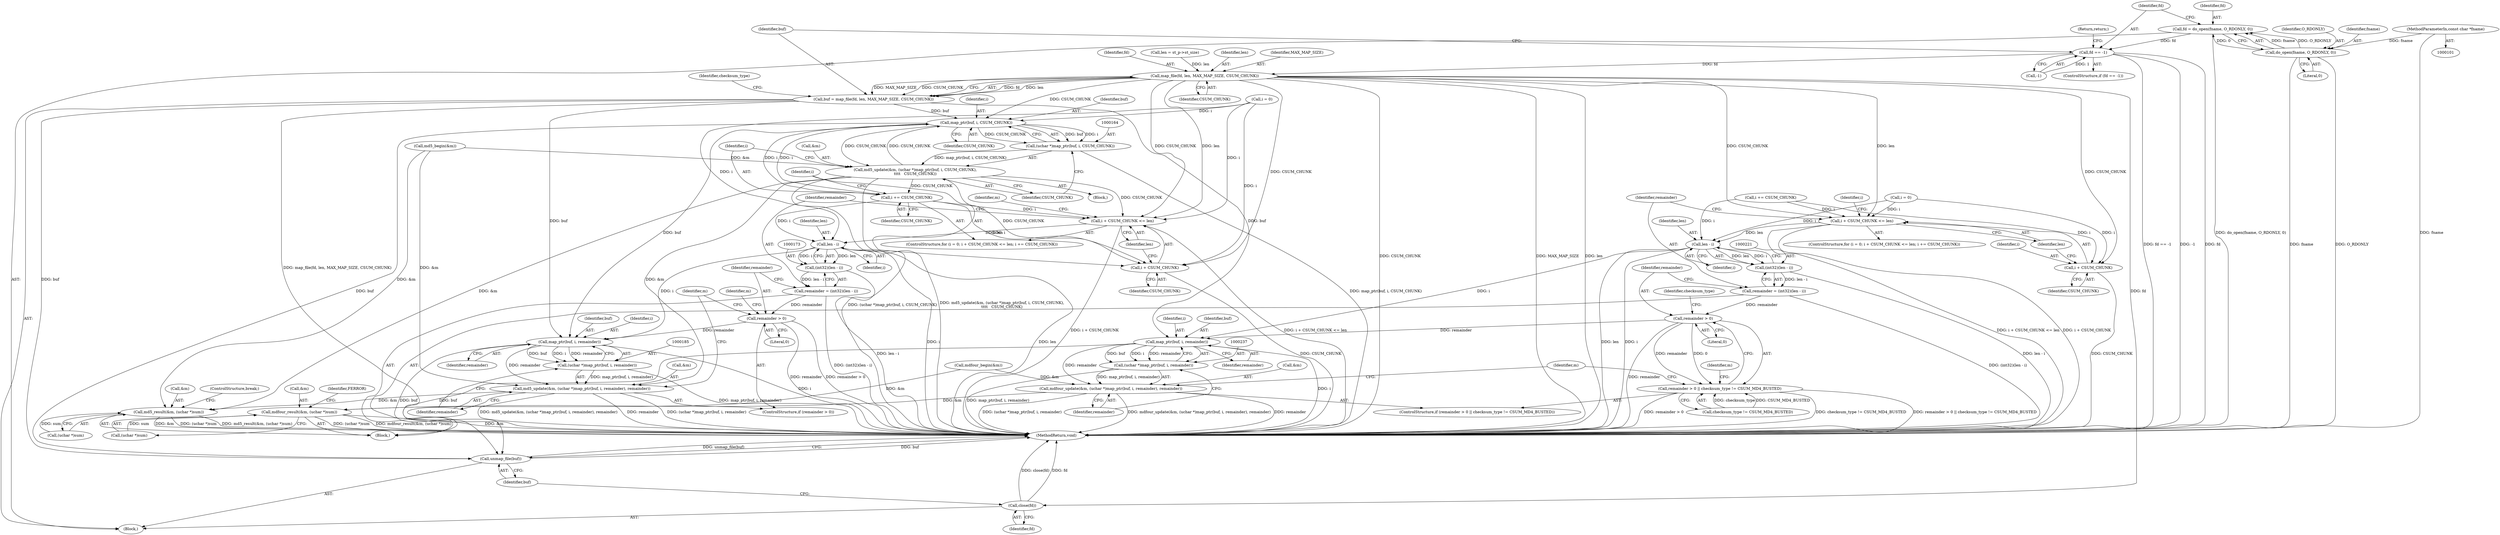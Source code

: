 digraph "0_samba_7b8a4ecd6ff9cdf4e5d3850ebf822f1e989255b3_0@API" {
"1000121" [label="(Call,fd = do_open(fname, O_RDONLY, 0))"];
"1000123" [label="(Call,do_open(fname, O_RDONLY, 0))"];
"1000102" [label="(MethodParameterIn,const char *fname)"];
"1000128" [label="(Call,fd == -1)"];
"1000135" [label="(Call,map_file(fd, len, MAX_MAP_SIZE, CSUM_CHUNK))"];
"1000133" [label="(Call,buf = map_file(fd, len, MAX_MAP_SIZE, CSUM_CHUNK))"];
"1000165" [label="(Call,map_ptr(buf, i, CSUM_CHUNK))"];
"1000156" [label="(Call,i += CSUM_CHUNK)"];
"1000151" [label="(Call,i + CSUM_CHUNK <= len)"];
"1000174" [label="(Call,len - i)"];
"1000172" [label="(Call,(int32)(len - i))"];
"1000170" [label="(Call,remainder = (int32)(len - i))"];
"1000178" [label="(Call,remainder > 0)"];
"1000186" [label="(Call,map_ptr(buf, i, remainder))"];
"1000184" [label="(Call,(uchar *)map_ptr(buf, i, remainder))"];
"1000181" [label="(Call,md5_update(&m, (uchar *)map_ptr(buf, i, remainder), remainder))"];
"1000191" [label="(Call,md5_result(&m, (uchar *)sum))"];
"1000257" [label="(Call,unmap_file(buf))"];
"1000152" [label="(Call,i + CSUM_CHUNK)"];
"1000163" [label="(Call,(uchar *)map_ptr(buf, i, CSUM_CHUNK))"];
"1000160" [label="(Call,md5_update(&m, (uchar *)map_ptr(buf, i, CSUM_CHUNK),\n\t\t\t\t   CSUM_CHUNK))"];
"1000238" [label="(Call,map_ptr(buf, i, remainder))"];
"1000236" [label="(Call,(uchar *)map_ptr(buf, i, remainder))"];
"1000233" [label="(Call,mdfour_update(&m, (uchar *)map_ptr(buf, i, remainder), remainder))"];
"1000243" [label="(Call,mdfour_result(&m, (uchar *)sum))"];
"1000209" [label="(Call,i + CSUM_CHUNK <= len)"];
"1000222" [label="(Call,len - i)"];
"1000220" [label="(Call,(int32)(len - i))"];
"1000218" [label="(Call,remainder = (int32)(len - i))"];
"1000227" [label="(Call,remainder > 0)"];
"1000226" [label="(Call,remainder > 0 || checksum_type != CSUM_MD4_BUSTED)"];
"1000210" [label="(Call,i + CSUM_CHUNK)"];
"1000255" [label="(Call,close(fd))"];
"1000135" [label="(Call,map_file(fd, len, MAX_MAP_SIZE, CSUM_CHUNK))"];
"1000219" [label="(Identifier,remainder)"];
"1000163" [label="(Call,(uchar *)map_ptr(buf, i, CSUM_CHUNK))"];
"1000156" [label="(Call,i += CSUM_CHUNK)"];
"1000191" [label="(Call,md5_result(&m, (uchar *)sum))"];
"1000245" [label="(Identifier,m)"];
"1000161" [label="(Call,&m)"];
"1000257" [label="(Call,unmap_file(buf))"];
"1000250" [label="(Identifier,FERROR)"];
"1000213" [label="(Identifier,len)"];
"1000176" [label="(Identifier,i)"];
"1000179" [label="(Identifier,remainder)"];
"1000192" [label="(Call,&m)"];
"1000125" [label="(Identifier,O_RDONLY)"];
"1000229" [label="(Literal,0)"];
"1000165" [label="(Call,map_ptr(buf, i, CSUM_CHUNK))"];
"1000154" [label="(Identifier,CSUM_CHUNK)"];
"1000134" [label="(Identifier,buf)"];
"1000239" [label="(Identifier,buf)"];
"1000230" [label="(Call,checksum_type != CSUM_MD4_BUSTED)"];
"1000172" [label="(Call,(int32)(len - i))"];
"1000222" [label="(Call,len - i)"];
"1000186" [label="(Call,map_ptr(buf, i, remainder))"];
"1000147" [label="(ControlStructure,for (i = 0; i + CSUM_CHUNK <= len; i += CSUM_CHUNK))"];
"1000183" [label="(Identifier,m)"];
"1000212" [label="(Identifier,CSUM_CHUNK)"];
"1000228" [label="(Identifier,remainder)"];
"1000123" [label="(Call,do_open(fname, O_RDONLY, 0))"];
"1000166" [label="(Identifier,buf)"];
"1000243" [label="(Call,mdfour_result(&m, (uchar *)sum))"];
"1000142" [label="(Block,)"];
"1000127" [label="(ControlStructure,if (fd == -1))"];
"1000132" [label="(Return,return;)"];
"1000177" [label="(ControlStructure,if (remainder > 0))"];
"1000148" [label="(Call,i = 0)"];
"1000211" [label="(Identifier,i)"];
"1000170" [label="(Call,remainder = (int32)(len - i))"];
"1000236" [label="(Call,(uchar *)map_ptr(buf, i, remainder))"];
"1000167" [label="(Identifier,i)"];
"1000205" [label="(ControlStructure,for (i = 0; i + CSUM_CHUNK <= len; i += CSUM_CHUNK))"];
"1000174" [label="(Call,len - i)"];
"1000184" [label="(Call,(uchar *)map_ptr(buf, i, remainder))"];
"1000190" [label="(Identifier,remainder)"];
"1000182" [label="(Call,&m)"];
"1000141" [label="(Identifier,checksum_type)"];
"1000233" [label="(Call,mdfour_update(&m, (uchar *)map_ptr(buf, i, remainder), remainder))"];
"1000151" [label="(Call,i + CSUM_CHUNK <= len)"];
"1000126" [label="(Literal,0)"];
"1000259" [label="(MethodReturn,void)"];
"1000139" [label="(Identifier,CSUM_CHUNK)"];
"1000244" [label="(Call,&m)"];
"1000235" [label="(Identifier,m)"];
"1000231" [label="(Identifier,checksum_type)"];
"1000160" [label="(Call,md5_update(&m, (uchar *)map_ptr(buf, i, CSUM_CHUNK),\n\t\t\t\t   CSUM_CHUNK))"];
"1000240" [label="(Identifier,i)"];
"1000157" [label="(Identifier,i)"];
"1000224" [label="(Identifier,i)"];
"1000138" [label="(Identifier,MAX_MAP_SIZE)"];
"1000129" [label="(Identifier,fd)"];
"1000128" [label="(Call,fd == -1)"];
"1000158" [label="(Identifier,CSUM_CHUNK)"];
"1000225" [label="(ControlStructure,if (remainder > 0 || checksum_type != CSUM_MD4_BUSTED))"];
"1000187" [label="(Identifier,buf)"];
"1000215" [label="(Identifier,i)"];
"1000122" [label="(Identifier,fd)"];
"1000130" [label="(Call,-1)"];
"1000169" [label="(Identifier,CSUM_CHUNK)"];
"1000189" [label="(Identifier,remainder)"];
"1000136" [label="(Identifier,fd)"];
"1000109" [label="(Call,len = st_p->st_size)"];
"1000209" [label="(Call,i + CSUM_CHUNK <= len)"];
"1000256" [label="(Identifier,fd)"];
"1000168" [label="(Identifier,CSUM_CHUNK)"];
"1000188" [label="(Identifier,i)"];
"1000181" [label="(Call,md5_update(&m, (uchar *)map_ptr(buf, i, remainder), remainder))"];
"1000159" [label="(Block,)"];
"1000206" [label="(Call,i = 0)"];
"1000121" [label="(Call,fd = do_open(fname, O_RDONLY, 0))"];
"1000220" [label="(Call,(int32)(len - i))"];
"1000153" [label="(Identifier,i)"];
"1000218" [label="(Call,remainder = (int32)(len - i))"];
"1000180" [label="(Literal,0)"];
"1000223" [label="(Identifier,len)"];
"1000144" [label="(Call,md5_begin(&m))"];
"1000137" [label="(Identifier,len)"];
"1000234" [label="(Call,&m)"];
"1000124" [label="(Identifier,fname)"];
"1000202" [label="(Call,mdfour_begin(&m))"];
"1000246" [label="(Call,(uchar *)sum)"];
"1000197" [label="(ControlStructure,break;)"];
"1000175" [label="(Identifier,len)"];
"1000162" [label="(Identifier,m)"];
"1000155" [label="(Identifier,len)"];
"1000194" [label="(Call,(uchar *)sum)"];
"1000214" [label="(Call,i += CSUM_CHUNK)"];
"1000242" [label="(Identifier,remainder)"];
"1000210" [label="(Call,i + CSUM_CHUNK)"];
"1000258" [label="(Identifier,buf)"];
"1000133" [label="(Call,buf = map_file(fd, len, MAX_MAP_SIZE, CSUM_CHUNK))"];
"1000102" [label="(MethodParameterIn,const char *fname)"];
"1000178" [label="(Call,remainder > 0)"];
"1000241" [label="(Identifier,remainder)"];
"1000238" [label="(Call,map_ptr(buf, i, remainder))"];
"1000227" [label="(Call,remainder > 0)"];
"1000105" [label="(Block,)"];
"1000193" [label="(Identifier,m)"];
"1000152" [label="(Call,i + CSUM_CHUNK)"];
"1000226" [label="(Call,remainder > 0 || checksum_type != CSUM_MD4_BUSTED)"];
"1000171" [label="(Identifier,remainder)"];
"1000255" [label="(Call,close(fd))"];
"1000121" -> "1000105"  [label="AST: "];
"1000121" -> "1000123"  [label="CFG: "];
"1000122" -> "1000121"  [label="AST: "];
"1000123" -> "1000121"  [label="AST: "];
"1000129" -> "1000121"  [label="CFG: "];
"1000121" -> "1000259"  [label="DDG: do_open(fname, O_RDONLY, 0)"];
"1000123" -> "1000121"  [label="DDG: fname"];
"1000123" -> "1000121"  [label="DDG: O_RDONLY"];
"1000123" -> "1000121"  [label="DDG: 0"];
"1000121" -> "1000128"  [label="DDG: fd"];
"1000123" -> "1000126"  [label="CFG: "];
"1000124" -> "1000123"  [label="AST: "];
"1000125" -> "1000123"  [label="AST: "];
"1000126" -> "1000123"  [label="AST: "];
"1000123" -> "1000259"  [label="DDG: O_RDONLY"];
"1000123" -> "1000259"  [label="DDG: fname"];
"1000102" -> "1000123"  [label="DDG: fname"];
"1000102" -> "1000101"  [label="AST: "];
"1000102" -> "1000259"  [label="DDG: fname"];
"1000128" -> "1000127"  [label="AST: "];
"1000128" -> "1000130"  [label="CFG: "];
"1000129" -> "1000128"  [label="AST: "];
"1000130" -> "1000128"  [label="AST: "];
"1000132" -> "1000128"  [label="CFG: "];
"1000134" -> "1000128"  [label="CFG: "];
"1000128" -> "1000259"  [label="DDG: -1"];
"1000128" -> "1000259"  [label="DDG: fd"];
"1000128" -> "1000259"  [label="DDG: fd == -1"];
"1000130" -> "1000128"  [label="DDG: 1"];
"1000128" -> "1000135"  [label="DDG: fd"];
"1000135" -> "1000133"  [label="AST: "];
"1000135" -> "1000139"  [label="CFG: "];
"1000136" -> "1000135"  [label="AST: "];
"1000137" -> "1000135"  [label="AST: "];
"1000138" -> "1000135"  [label="AST: "];
"1000139" -> "1000135"  [label="AST: "];
"1000133" -> "1000135"  [label="CFG: "];
"1000135" -> "1000259"  [label="DDG: CSUM_CHUNK"];
"1000135" -> "1000259"  [label="DDG: MAX_MAP_SIZE"];
"1000135" -> "1000259"  [label="DDG: len"];
"1000135" -> "1000133"  [label="DDG: fd"];
"1000135" -> "1000133"  [label="DDG: len"];
"1000135" -> "1000133"  [label="DDG: MAX_MAP_SIZE"];
"1000135" -> "1000133"  [label="DDG: CSUM_CHUNK"];
"1000109" -> "1000135"  [label="DDG: len"];
"1000135" -> "1000151"  [label="DDG: CSUM_CHUNK"];
"1000135" -> "1000151"  [label="DDG: len"];
"1000135" -> "1000152"  [label="DDG: CSUM_CHUNK"];
"1000135" -> "1000165"  [label="DDG: CSUM_CHUNK"];
"1000135" -> "1000209"  [label="DDG: CSUM_CHUNK"];
"1000135" -> "1000209"  [label="DDG: len"];
"1000135" -> "1000210"  [label="DDG: CSUM_CHUNK"];
"1000135" -> "1000255"  [label="DDG: fd"];
"1000133" -> "1000105"  [label="AST: "];
"1000134" -> "1000133"  [label="AST: "];
"1000141" -> "1000133"  [label="CFG: "];
"1000133" -> "1000259"  [label="DDG: map_file(fd, len, MAX_MAP_SIZE, CSUM_CHUNK)"];
"1000133" -> "1000165"  [label="DDG: buf"];
"1000133" -> "1000186"  [label="DDG: buf"];
"1000133" -> "1000238"  [label="DDG: buf"];
"1000133" -> "1000257"  [label="DDG: buf"];
"1000165" -> "1000163"  [label="AST: "];
"1000165" -> "1000168"  [label="CFG: "];
"1000166" -> "1000165"  [label="AST: "];
"1000167" -> "1000165"  [label="AST: "];
"1000168" -> "1000165"  [label="AST: "];
"1000163" -> "1000165"  [label="CFG: "];
"1000165" -> "1000156"  [label="DDG: i"];
"1000165" -> "1000163"  [label="DDG: buf"];
"1000165" -> "1000163"  [label="DDG: i"];
"1000165" -> "1000163"  [label="DDG: CSUM_CHUNK"];
"1000156" -> "1000165"  [label="DDG: i"];
"1000148" -> "1000165"  [label="DDG: i"];
"1000160" -> "1000165"  [label="DDG: CSUM_CHUNK"];
"1000165" -> "1000160"  [label="DDG: CSUM_CHUNK"];
"1000165" -> "1000186"  [label="DDG: buf"];
"1000165" -> "1000257"  [label="DDG: buf"];
"1000156" -> "1000147"  [label="AST: "];
"1000156" -> "1000158"  [label="CFG: "];
"1000157" -> "1000156"  [label="AST: "];
"1000158" -> "1000156"  [label="AST: "];
"1000153" -> "1000156"  [label="CFG: "];
"1000156" -> "1000151"  [label="DDG: i"];
"1000156" -> "1000152"  [label="DDG: i"];
"1000160" -> "1000156"  [label="DDG: CSUM_CHUNK"];
"1000156" -> "1000174"  [label="DDG: i"];
"1000151" -> "1000147"  [label="AST: "];
"1000151" -> "1000155"  [label="CFG: "];
"1000152" -> "1000151"  [label="AST: "];
"1000155" -> "1000151"  [label="AST: "];
"1000162" -> "1000151"  [label="CFG: "];
"1000171" -> "1000151"  [label="CFG: "];
"1000151" -> "1000259"  [label="DDG: i + CSUM_CHUNK <= len"];
"1000151" -> "1000259"  [label="DDG: i + CSUM_CHUNK"];
"1000148" -> "1000151"  [label="DDG: i"];
"1000160" -> "1000151"  [label="DDG: CSUM_CHUNK"];
"1000151" -> "1000174"  [label="DDG: len"];
"1000174" -> "1000172"  [label="AST: "];
"1000174" -> "1000176"  [label="CFG: "];
"1000175" -> "1000174"  [label="AST: "];
"1000176" -> "1000174"  [label="AST: "];
"1000172" -> "1000174"  [label="CFG: "];
"1000174" -> "1000259"  [label="DDG: i"];
"1000174" -> "1000259"  [label="DDG: len"];
"1000174" -> "1000172"  [label="DDG: len"];
"1000174" -> "1000172"  [label="DDG: i"];
"1000148" -> "1000174"  [label="DDG: i"];
"1000174" -> "1000186"  [label="DDG: i"];
"1000172" -> "1000170"  [label="AST: "];
"1000173" -> "1000172"  [label="AST: "];
"1000170" -> "1000172"  [label="CFG: "];
"1000172" -> "1000259"  [label="DDG: len - i"];
"1000172" -> "1000170"  [label="DDG: len - i"];
"1000170" -> "1000142"  [label="AST: "];
"1000171" -> "1000170"  [label="AST: "];
"1000179" -> "1000170"  [label="CFG: "];
"1000170" -> "1000259"  [label="DDG: (int32)(len - i)"];
"1000170" -> "1000178"  [label="DDG: remainder"];
"1000178" -> "1000177"  [label="AST: "];
"1000178" -> "1000180"  [label="CFG: "];
"1000179" -> "1000178"  [label="AST: "];
"1000180" -> "1000178"  [label="AST: "];
"1000183" -> "1000178"  [label="CFG: "];
"1000193" -> "1000178"  [label="CFG: "];
"1000178" -> "1000259"  [label="DDG: remainder > 0"];
"1000178" -> "1000259"  [label="DDG: remainder"];
"1000178" -> "1000186"  [label="DDG: remainder"];
"1000186" -> "1000184"  [label="AST: "];
"1000186" -> "1000189"  [label="CFG: "];
"1000187" -> "1000186"  [label="AST: "];
"1000188" -> "1000186"  [label="AST: "];
"1000189" -> "1000186"  [label="AST: "];
"1000184" -> "1000186"  [label="CFG: "];
"1000186" -> "1000259"  [label="DDG: i"];
"1000186" -> "1000184"  [label="DDG: buf"];
"1000186" -> "1000184"  [label="DDG: i"];
"1000186" -> "1000184"  [label="DDG: remainder"];
"1000186" -> "1000181"  [label="DDG: remainder"];
"1000186" -> "1000257"  [label="DDG: buf"];
"1000184" -> "1000181"  [label="AST: "];
"1000185" -> "1000184"  [label="AST: "];
"1000190" -> "1000184"  [label="CFG: "];
"1000184" -> "1000259"  [label="DDG: map_ptr(buf, i, remainder)"];
"1000184" -> "1000181"  [label="DDG: map_ptr(buf, i, remainder)"];
"1000181" -> "1000177"  [label="AST: "];
"1000181" -> "1000190"  [label="CFG: "];
"1000182" -> "1000181"  [label="AST: "];
"1000190" -> "1000181"  [label="AST: "];
"1000193" -> "1000181"  [label="CFG: "];
"1000181" -> "1000259"  [label="DDG: md5_update(&m, (uchar *)map_ptr(buf, i, remainder), remainder)"];
"1000181" -> "1000259"  [label="DDG: remainder"];
"1000181" -> "1000259"  [label="DDG: (uchar *)map_ptr(buf, i, remainder)"];
"1000144" -> "1000181"  [label="DDG: &m"];
"1000160" -> "1000181"  [label="DDG: &m"];
"1000181" -> "1000191"  [label="DDG: &m"];
"1000191" -> "1000142"  [label="AST: "];
"1000191" -> "1000194"  [label="CFG: "];
"1000192" -> "1000191"  [label="AST: "];
"1000194" -> "1000191"  [label="AST: "];
"1000197" -> "1000191"  [label="CFG: "];
"1000191" -> "1000259"  [label="DDG: (uchar *)sum"];
"1000191" -> "1000259"  [label="DDG: md5_result(&m, (uchar *)sum)"];
"1000191" -> "1000259"  [label="DDG: &m"];
"1000144" -> "1000191"  [label="DDG: &m"];
"1000160" -> "1000191"  [label="DDG: &m"];
"1000194" -> "1000191"  [label="DDG: sum"];
"1000257" -> "1000105"  [label="AST: "];
"1000257" -> "1000258"  [label="CFG: "];
"1000258" -> "1000257"  [label="AST: "];
"1000259" -> "1000257"  [label="CFG: "];
"1000257" -> "1000259"  [label="DDG: buf"];
"1000257" -> "1000259"  [label="DDG: unmap_file(buf)"];
"1000238" -> "1000257"  [label="DDG: buf"];
"1000152" -> "1000154"  [label="CFG: "];
"1000153" -> "1000152"  [label="AST: "];
"1000154" -> "1000152"  [label="AST: "];
"1000155" -> "1000152"  [label="CFG: "];
"1000152" -> "1000259"  [label="DDG: CSUM_CHUNK"];
"1000148" -> "1000152"  [label="DDG: i"];
"1000160" -> "1000152"  [label="DDG: CSUM_CHUNK"];
"1000163" -> "1000160"  [label="AST: "];
"1000164" -> "1000163"  [label="AST: "];
"1000169" -> "1000163"  [label="CFG: "];
"1000163" -> "1000259"  [label="DDG: map_ptr(buf, i, CSUM_CHUNK)"];
"1000163" -> "1000160"  [label="DDG: map_ptr(buf, i, CSUM_CHUNK)"];
"1000160" -> "1000159"  [label="AST: "];
"1000160" -> "1000169"  [label="CFG: "];
"1000161" -> "1000160"  [label="AST: "];
"1000169" -> "1000160"  [label="AST: "];
"1000157" -> "1000160"  [label="CFG: "];
"1000160" -> "1000259"  [label="DDG: md5_update(&m, (uchar *)map_ptr(buf, i, CSUM_CHUNK),\n\t\t\t\t   CSUM_CHUNK)"];
"1000160" -> "1000259"  [label="DDG: (uchar *)map_ptr(buf, i, CSUM_CHUNK)"];
"1000144" -> "1000160"  [label="DDG: &m"];
"1000238" -> "1000236"  [label="AST: "];
"1000238" -> "1000241"  [label="CFG: "];
"1000239" -> "1000238"  [label="AST: "];
"1000240" -> "1000238"  [label="AST: "];
"1000241" -> "1000238"  [label="AST: "];
"1000236" -> "1000238"  [label="CFG: "];
"1000238" -> "1000259"  [label="DDG: i"];
"1000238" -> "1000236"  [label="DDG: buf"];
"1000238" -> "1000236"  [label="DDG: i"];
"1000238" -> "1000236"  [label="DDG: remainder"];
"1000222" -> "1000238"  [label="DDG: i"];
"1000227" -> "1000238"  [label="DDG: remainder"];
"1000238" -> "1000233"  [label="DDG: remainder"];
"1000236" -> "1000233"  [label="AST: "];
"1000237" -> "1000236"  [label="AST: "];
"1000242" -> "1000236"  [label="CFG: "];
"1000236" -> "1000259"  [label="DDG: map_ptr(buf, i, remainder)"];
"1000236" -> "1000233"  [label="DDG: map_ptr(buf, i, remainder)"];
"1000233" -> "1000225"  [label="AST: "];
"1000233" -> "1000242"  [label="CFG: "];
"1000234" -> "1000233"  [label="AST: "];
"1000242" -> "1000233"  [label="AST: "];
"1000245" -> "1000233"  [label="CFG: "];
"1000233" -> "1000259"  [label="DDG: (uchar *)map_ptr(buf, i, remainder)"];
"1000233" -> "1000259"  [label="DDG: mdfour_update(&m, (uchar *)map_ptr(buf, i, remainder), remainder)"];
"1000233" -> "1000259"  [label="DDG: remainder"];
"1000202" -> "1000233"  [label="DDG: &m"];
"1000233" -> "1000243"  [label="DDG: &m"];
"1000243" -> "1000142"  [label="AST: "];
"1000243" -> "1000246"  [label="CFG: "];
"1000244" -> "1000243"  [label="AST: "];
"1000246" -> "1000243"  [label="AST: "];
"1000250" -> "1000243"  [label="CFG: "];
"1000243" -> "1000259"  [label="DDG: &m"];
"1000243" -> "1000259"  [label="DDG: (uchar *)sum"];
"1000243" -> "1000259"  [label="DDG: mdfour_result(&m, (uchar *)sum)"];
"1000202" -> "1000243"  [label="DDG: &m"];
"1000246" -> "1000243"  [label="DDG: sum"];
"1000209" -> "1000205"  [label="AST: "];
"1000209" -> "1000213"  [label="CFG: "];
"1000210" -> "1000209"  [label="AST: "];
"1000213" -> "1000209"  [label="AST: "];
"1000215" -> "1000209"  [label="CFG: "];
"1000219" -> "1000209"  [label="CFG: "];
"1000209" -> "1000259"  [label="DDG: i + CSUM_CHUNK <= len"];
"1000209" -> "1000259"  [label="DDG: i + CSUM_CHUNK"];
"1000206" -> "1000209"  [label="DDG: i"];
"1000214" -> "1000209"  [label="DDG: i"];
"1000209" -> "1000222"  [label="DDG: len"];
"1000222" -> "1000220"  [label="AST: "];
"1000222" -> "1000224"  [label="CFG: "];
"1000223" -> "1000222"  [label="AST: "];
"1000224" -> "1000222"  [label="AST: "];
"1000220" -> "1000222"  [label="CFG: "];
"1000222" -> "1000259"  [label="DDG: len"];
"1000222" -> "1000259"  [label="DDG: i"];
"1000222" -> "1000220"  [label="DDG: len"];
"1000222" -> "1000220"  [label="DDG: i"];
"1000206" -> "1000222"  [label="DDG: i"];
"1000214" -> "1000222"  [label="DDG: i"];
"1000220" -> "1000218"  [label="AST: "];
"1000221" -> "1000220"  [label="AST: "];
"1000218" -> "1000220"  [label="CFG: "];
"1000220" -> "1000259"  [label="DDG: len - i"];
"1000220" -> "1000218"  [label="DDG: len - i"];
"1000218" -> "1000142"  [label="AST: "];
"1000219" -> "1000218"  [label="AST: "];
"1000228" -> "1000218"  [label="CFG: "];
"1000218" -> "1000259"  [label="DDG: (int32)(len - i)"];
"1000218" -> "1000227"  [label="DDG: remainder"];
"1000227" -> "1000226"  [label="AST: "];
"1000227" -> "1000229"  [label="CFG: "];
"1000228" -> "1000227"  [label="AST: "];
"1000229" -> "1000227"  [label="AST: "];
"1000231" -> "1000227"  [label="CFG: "];
"1000226" -> "1000227"  [label="CFG: "];
"1000227" -> "1000259"  [label="DDG: remainder"];
"1000227" -> "1000226"  [label="DDG: remainder"];
"1000227" -> "1000226"  [label="DDG: 0"];
"1000226" -> "1000225"  [label="AST: "];
"1000226" -> "1000230"  [label="CFG: "];
"1000230" -> "1000226"  [label="AST: "];
"1000235" -> "1000226"  [label="CFG: "];
"1000245" -> "1000226"  [label="CFG: "];
"1000226" -> "1000259"  [label="DDG: remainder > 0 || checksum_type != CSUM_MD4_BUSTED"];
"1000226" -> "1000259"  [label="DDG: remainder > 0"];
"1000226" -> "1000259"  [label="DDG: checksum_type != CSUM_MD4_BUSTED"];
"1000230" -> "1000226"  [label="DDG: checksum_type"];
"1000230" -> "1000226"  [label="DDG: CSUM_MD4_BUSTED"];
"1000210" -> "1000212"  [label="CFG: "];
"1000211" -> "1000210"  [label="AST: "];
"1000212" -> "1000210"  [label="AST: "];
"1000213" -> "1000210"  [label="CFG: "];
"1000210" -> "1000259"  [label="DDG: CSUM_CHUNK"];
"1000206" -> "1000210"  [label="DDG: i"];
"1000214" -> "1000210"  [label="DDG: i"];
"1000255" -> "1000105"  [label="AST: "];
"1000255" -> "1000256"  [label="CFG: "];
"1000256" -> "1000255"  [label="AST: "];
"1000258" -> "1000255"  [label="CFG: "];
"1000255" -> "1000259"  [label="DDG: fd"];
"1000255" -> "1000259"  [label="DDG: close(fd)"];
}

